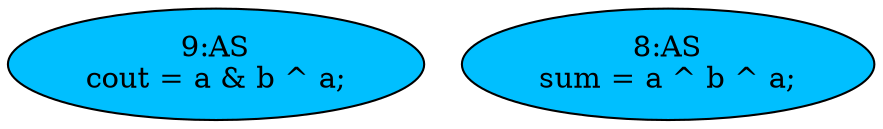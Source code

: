 strict digraph "compose( ,  )" {
	node [label="\N"];
	"9:AS"	[ast="<pyverilog.vparser.ast.Assign object at 0x7fdc1ead6810>",
		def_var="['cout']",
		fillcolor=deepskyblue,
		label="9:AS
cout = a & b ^ a;",
		statements="[]",
		style=filled,
		typ=Assign,
		use_var="['a', 'b', 'a']"];
	"8:AS"	[ast="<pyverilog.vparser.ast.Assign object at 0x7fdc1ebb5410>",
		def_var="['sum']",
		fillcolor=deepskyblue,
		label="8:AS
sum = a ^ b ^ a;",
		statements="[]",
		style=filled,
		typ=Assign,
		use_var="['a', 'b', 'a']"];
}

